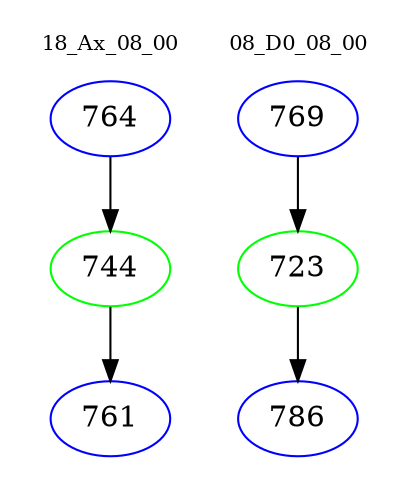 digraph{
subgraph cluster_0 {
color = white
label = "18_Ax_08_00";
fontsize=10;
T0_764 [label="764", color="blue"]
T0_764 -> T0_744 [color="black"]
T0_744 [label="744", color="green"]
T0_744 -> T0_761 [color="black"]
T0_761 [label="761", color="blue"]
}
subgraph cluster_1 {
color = white
label = "08_D0_08_00";
fontsize=10;
T1_769 [label="769", color="blue"]
T1_769 -> T1_723 [color="black"]
T1_723 [label="723", color="green"]
T1_723 -> T1_786 [color="black"]
T1_786 [label="786", color="blue"]
}
}
